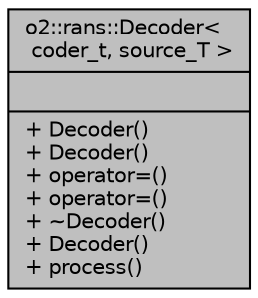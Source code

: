 digraph "o2::rans::Decoder&lt; coder_t, source_T &gt;"
{
 // INTERACTIVE_SVG=YES
  bgcolor="transparent";
  edge [fontname="Helvetica",fontsize="10",labelfontname="Helvetica",labelfontsize="10"];
  node [fontname="Helvetica",fontsize="10",shape=record];
  Node1 [label="{o2::rans::Decoder\<\l coder_t, source_T \>\n||+ Decoder()\l+ Decoder()\l+ operator=()\l+ operator=()\l+ ~Decoder()\l+ Decoder()\l+ process()\l}",height=0.2,width=0.4,color="black", fillcolor="grey75", style="filled", fontcolor="black"];
}

